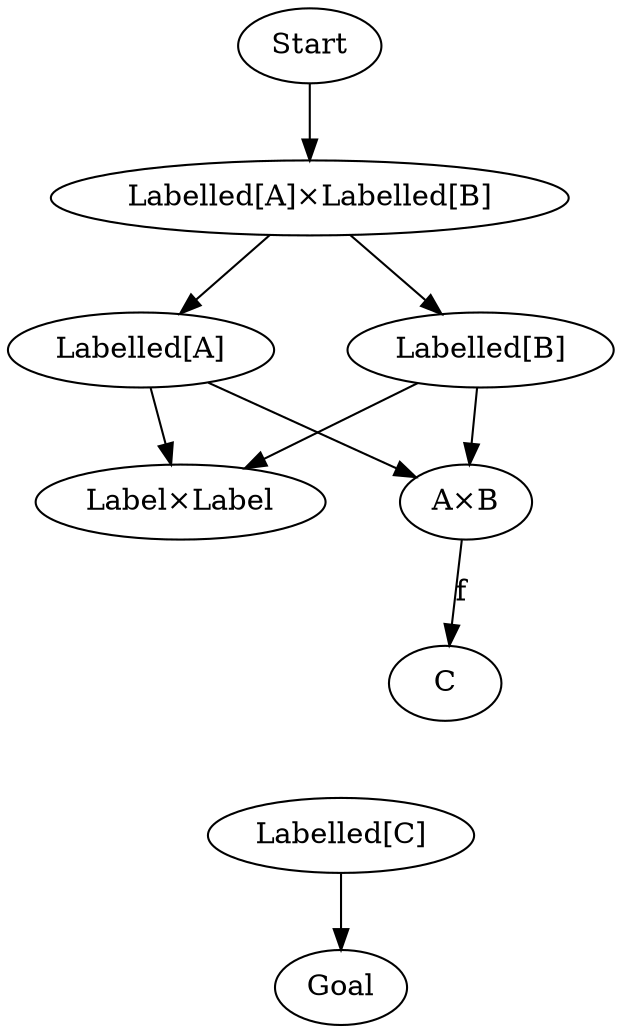 digraph {
    Start[class="extremity"]
    Goal[class="extremity"]

    FAFB[label="Labelled[A]×Labelled[B]" class="start"]
    FA[label="Labelled[A]"]
    FB[label="Labelled[B]"]
    XX[label="Label×Label"]
    AB[label="A×B"]
    FC[label="Labelled[C]" class="goal"]
    X[label="Label" style="invis"]

    {
        rank=same
        FA -> FB[style="invis"]
    }

    {
        rank=same
        XX -> AB[style="invis"]
    }

        {
        rank=same
        X -> C[style="invis"]
    }

    FAFB -> FA
    FAFB -> FB
    FA -> XX
    FA -> AB
    FB -> XX
    FB -> AB
    XX -> X[label="combine" style="invis"]
    AB -> C[label="f"]
    X -> FC[style="invis"]
    C -> FC[style="invis"]

    Start -> FAFB[class="start"]
    FC -> Goal[class="goal"]
}
